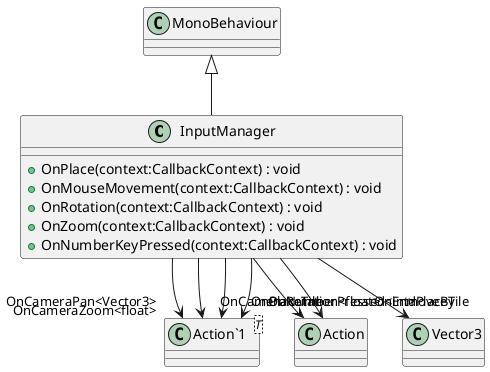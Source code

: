 @startuml
class InputManager {
    + OnPlace(context:CallbackContext) : void
    + OnMouseMovement(context:CallbackContext) : void
    + OnRotation(context:CallbackContext) : void
    + OnZoom(context:CallbackContext) : void
    + OnNumberKeyPressed(context:CallbackContext) : void
}
class "Action`1"<T> {
}
MonoBehaviour <|-- InputManager
InputManager --> "OnCameraPan<Vector3>" "Action`1"
InputManager --> "OnCameraRotation<float>" "Action`1"
InputManager --> "OnCameraZoom<float>" "Action`1"
InputManager --> "OnNumberPressed<int>" "Action`1"
InputManager --> "OnPlaceTile" Action
InputManager --> "OnEndPlaceTile" Action
InputManager --> "moveBy" Vector3
@enduml
